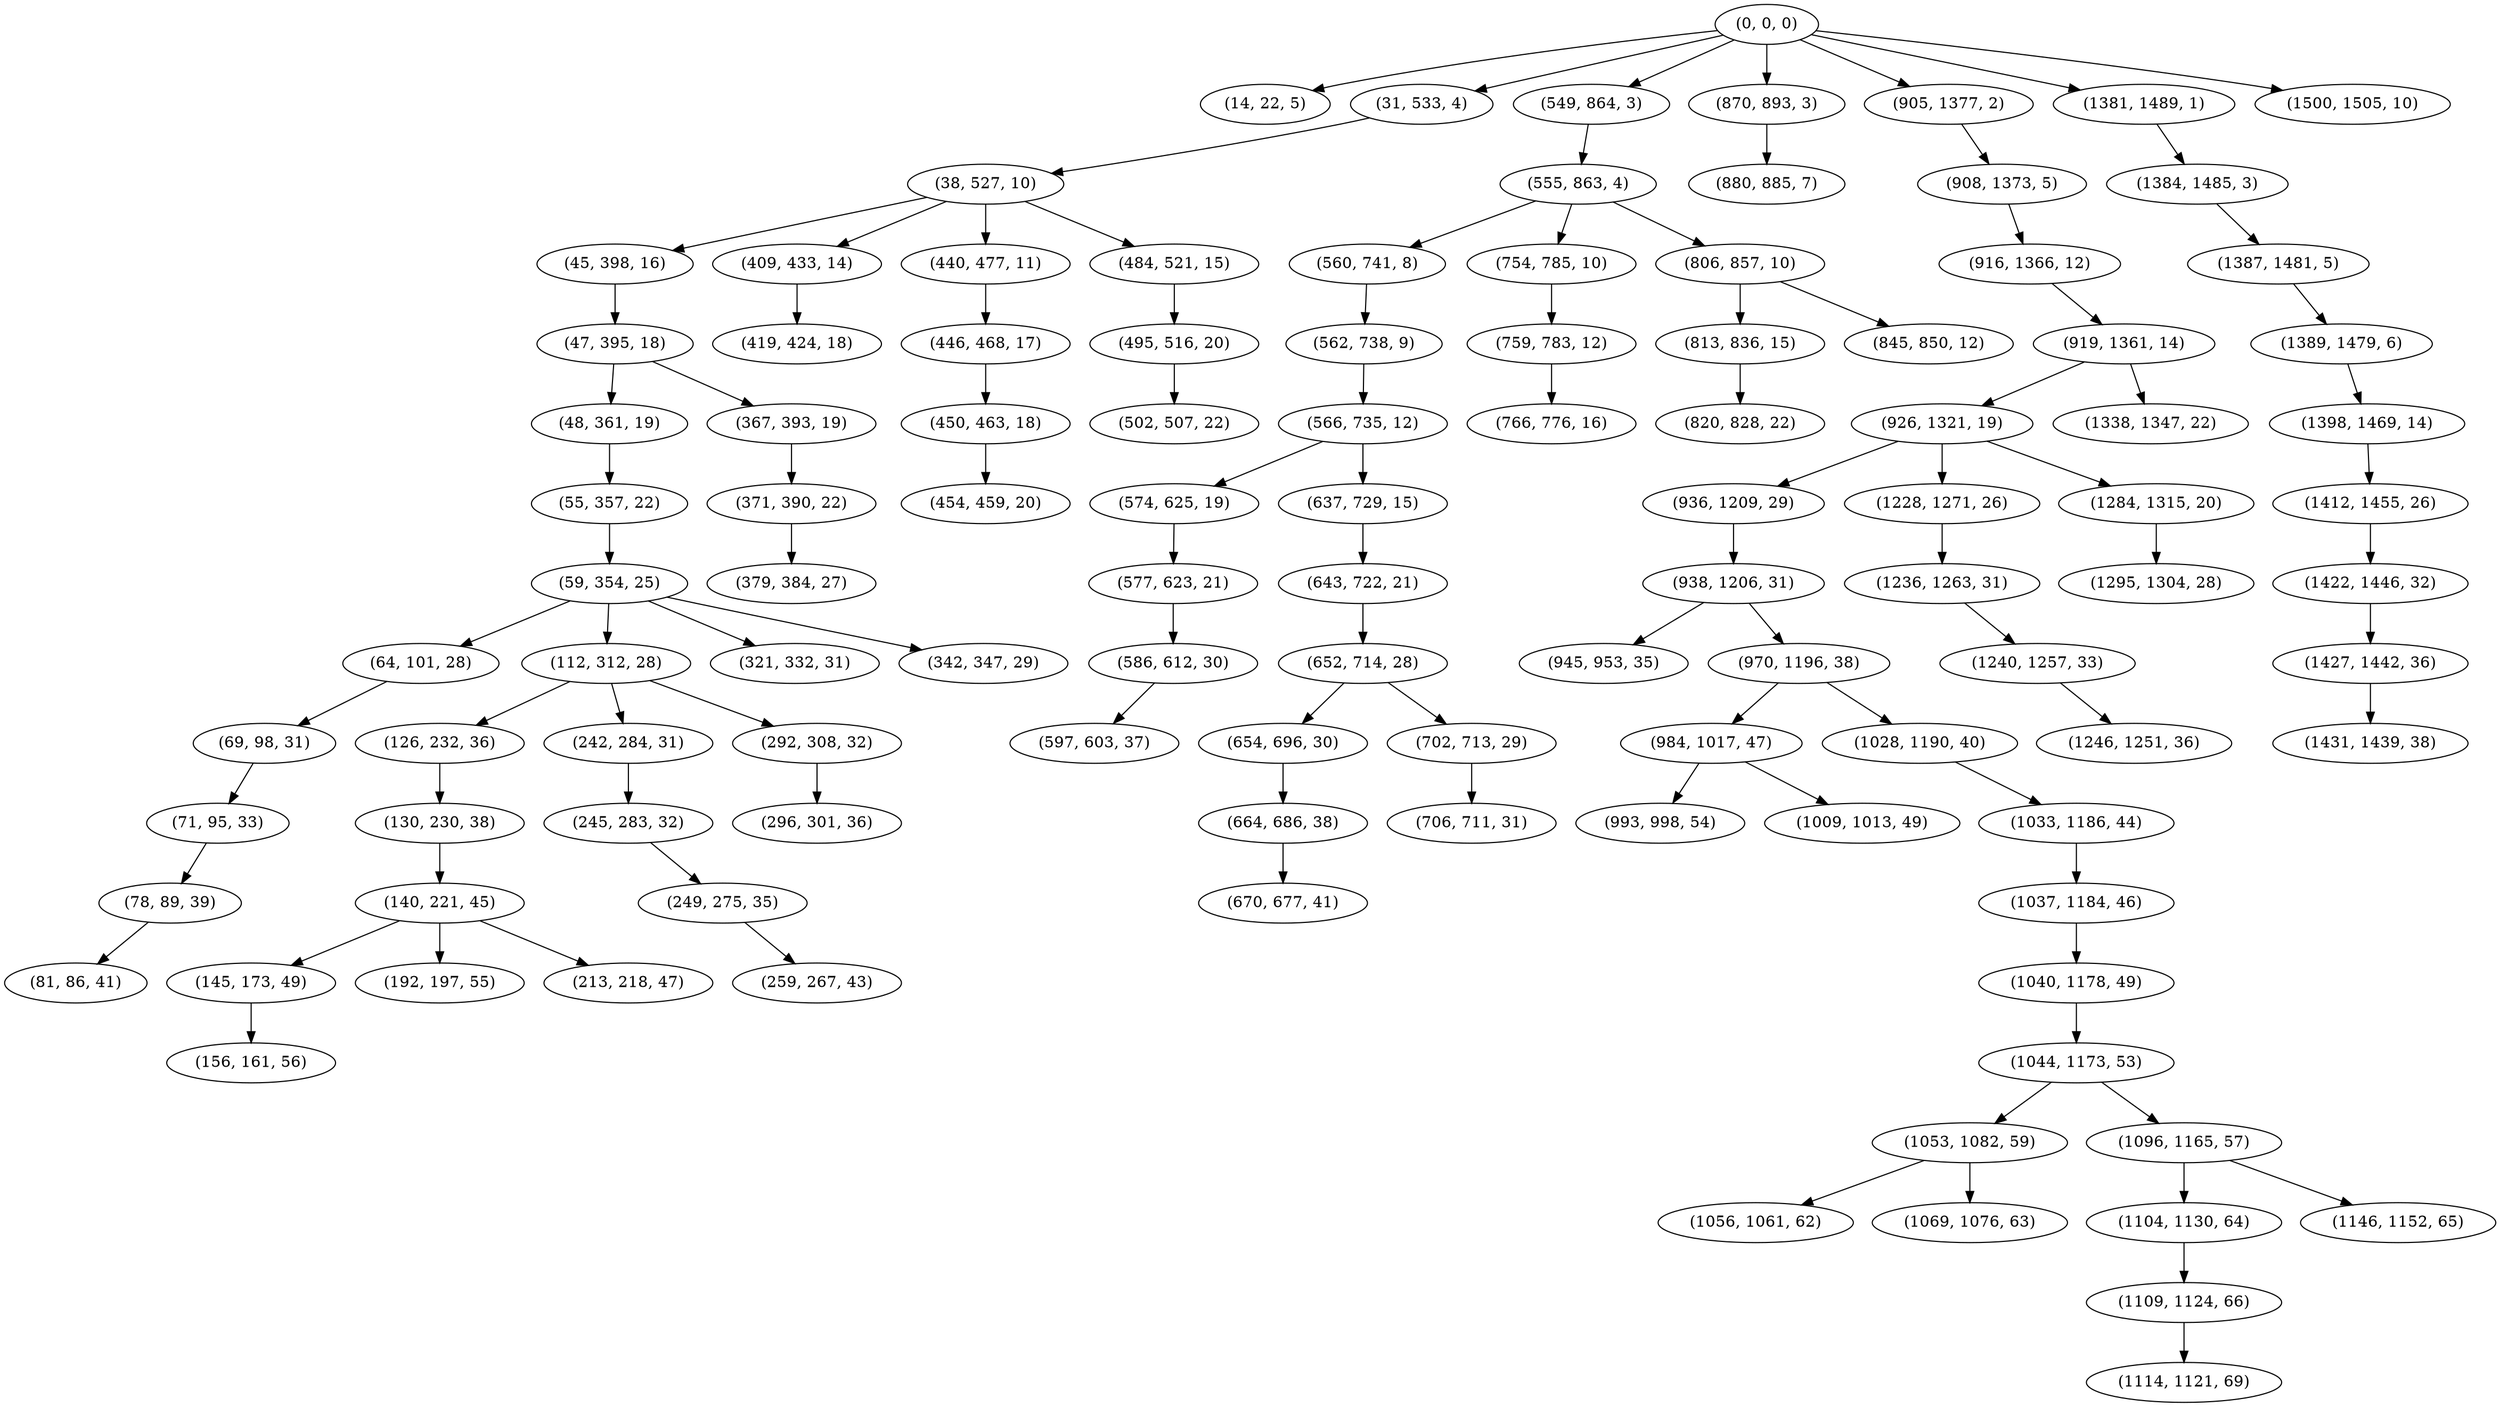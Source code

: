 digraph tree {
    "(0, 0, 0)";
    "(14, 22, 5)";
    "(31, 533, 4)";
    "(38, 527, 10)";
    "(45, 398, 16)";
    "(47, 395, 18)";
    "(48, 361, 19)";
    "(55, 357, 22)";
    "(59, 354, 25)";
    "(64, 101, 28)";
    "(69, 98, 31)";
    "(71, 95, 33)";
    "(78, 89, 39)";
    "(81, 86, 41)";
    "(112, 312, 28)";
    "(126, 232, 36)";
    "(130, 230, 38)";
    "(140, 221, 45)";
    "(145, 173, 49)";
    "(156, 161, 56)";
    "(192, 197, 55)";
    "(213, 218, 47)";
    "(242, 284, 31)";
    "(245, 283, 32)";
    "(249, 275, 35)";
    "(259, 267, 43)";
    "(292, 308, 32)";
    "(296, 301, 36)";
    "(321, 332, 31)";
    "(342, 347, 29)";
    "(367, 393, 19)";
    "(371, 390, 22)";
    "(379, 384, 27)";
    "(409, 433, 14)";
    "(419, 424, 18)";
    "(440, 477, 11)";
    "(446, 468, 17)";
    "(450, 463, 18)";
    "(454, 459, 20)";
    "(484, 521, 15)";
    "(495, 516, 20)";
    "(502, 507, 22)";
    "(549, 864, 3)";
    "(555, 863, 4)";
    "(560, 741, 8)";
    "(562, 738, 9)";
    "(566, 735, 12)";
    "(574, 625, 19)";
    "(577, 623, 21)";
    "(586, 612, 30)";
    "(597, 603, 37)";
    "(637, 729, 15)";
    "(643, 722, 21)";
    "(652, 714, 28)";
    "(654, 696, 30)";
    "(664, 686, 38)";
    "(670, 677, 41)";
    "(702, 713, 29)";
    "(706, 711, 31)";
    "(754, 785, 10)";
    "(759, 783, 12)";
    "(766, 776, 16)";
    "(806, 857, 10)";
    "(813, 836, 15)";
    "(820, 828, 22)";
    "(845, 850, 12)";
    "(870, 893, 3)";
    "(880, 885, 7)";
    "(905, 1377, 2)";
    "(908, 1373, 5)";
    "(916, 1366, 12)";
    "(919, 1361, 14)";
    "(926, 1321, 19)";
    "(936, 1209, 29)";
    "(938, 1206, 31)";
    "(945, 953, 35)";
    "(970, 1196, 38)";
    "(984, 1017, 47)";
    "(993, 998, 54)";
    "(1009, 1013, 49)";
    "(1028, 1190, 40)";
    "(1033, 1186, 44)";
    "(1037, 1184, 46)";
    "(1040, 1178, 49)";
    "(1044, 1173, 53)";
    "(1053, 1082, 59)";
    "(1056, 1061, 62)";
    "(1069, 1076, 63)";
    "(1096, 1165, 57)";
    "(1104, 1130, 64)";
    "(1109, 1124, 66)";
    "(1114, 1121, 69)";
    "(1146, 1152, 65)";
    "(1228, 1271, 26)";
    "(1236, 1263, 31)";
    "(1240, 1257, 33)";
    "(1246, 1251, 36)";
    "(1284, 1315, 20)";
    "(1295, 1304, 28)";
    "(1338, 1347, 22)";
    "(1381, 1489, 1)";
    "(1384, 1485, 3)";
    "(1387, 1481, 5)";
    "(1389, 1479, 6)";
    "(1398, 1469, 14)";
    "(1412, 1455, 26)";
    "(1422, 1446, 32)";
    "(1427, 1442, 36)";
    "(1431, 1439, 38)";
    "(1500, 1505, 10)";
    "(0, 0, 0)" -> "(14, 22, 5)";
    "(0, 0, 0)" -> "(31, 533, 4)";
    "(0, 0, 0)" -> "(549, 864, 3)";
    "(0, 0, 0)" -> "(870, 893, 3)";
    "(0, 0, 0)" -> "(905, 1377, 2)";
    "(0, 0, 0)" -> "(1381, 1489, 1)";
    "(0, 0, 0)" -> "(1500, 1505, 10)";
    "(31, 533, 4)" -> "(38, 527, 10)";
    "(38, 527, 10)" -> "(45, 398, 16)";
    "(38, 527, 10)" -> "(409, 433, 14)";
    "(38, 527, 10)" -> "(440, 477, 11)";
    "(38, 527, 10)" -> "(484, 521, 15)";
    "(45, 398, 16)" -> "(47, 395, 18)";
    "(47, 395, 18)" -> "(48, 361, 19)";
    "(47, 395, 18)" -> "(367, 393, 19)";
    "(48, 361, 19)" -> "(55, 357, 22)";
    "(55, 357, 22)" -> "(59, 354, 25)";
    "(59, 354, 25)" -> "(64, 101, 28)";
    "(59, 354, 25)" -> "(112, 312, 28)";
    "(59, 354, 25)" -> "(321, 332, 31)";
    "(59, 354, 25)" -> "(342, 347, 29)";
    "(64, 101, 28)" -> "(69, 98, 31)";
    "(69, 98, 31)" -> "(71, 95, 33)";
    "(71, 95, 33)" -> "(78, 89, 39)";
    "(78, 89, 39)" -> "(81, 86, 41)";
    "(112, 312, 28)" -> "(126, 232, 36)";
    "(112, 312, 28)" -> "(242, 284, 31)";
    "(112, 312, 28)" -> "(292, 308, 32)";
    "(126, 232, 36)" -> "(130, 230, 38)";
    "(130, 230, 38)" -> "(140, 221, 45)";
    "(140, 221, 45)" -> "(145, 173, 49)";
    "(140, 221, 45)" -> "(192, 197, 55)";
    "(140, 221, 45)" -> "(213, 218, 47)";
    "(145, 173, 49)" -> "(156, 161, 56)";
    "(242, 284, 31)" -> "(245, 283, 32)";
    "(245, 283, 32)" -> "(249, 275, 35)";
    "(249, 275, 35)" -> "(259, 267, 43)";
    "(292, 308, 32)" -> "(296, 301, 36)";
    "(367, 393, 19)" -> "(371, 390, 22)";
    "(371, 390, 22)" -> "(379, 384, 27)";
    "(409, 433, 14)" -> "(419, 424, 18)";
    "(440, 477, 11)" -> "(446, 468, 17)";
    "(446, 468, 17)" -> "(450, 463, 18)";
    "(450, 463, 18)" -> "(454, 459, 20)";
    "(484, 521, 15)" -> "(495, 516, 20)";
    "(495, 516, 20)" -> "(502, 507, 22)";
    "(549, 864, 3)" -> "(555, 863, 4)";
    "(555, 863, 4)" -> "(560, 741, 8)";
    "(555, 863, 4)" -> "(754, 785, 10)";
    "(555, 863, 4)" -> "(806, 857, 10)";
    "(560, 741, 8)" -> "(562, 738, 9)";
    "(562, 738, 9)" -> "(566, 735, 12)";
    "(566, 735, 12)" -> "(574, 625, 19)";
    "(566, 735, 12)" -> "(637, 729, 15)";
    "(574, 625, 19)" -> "(577, 623, 21)";
    "(577, 623, 21)" -> "(586, 612, 30)";
    "(586, 612, 30)" -> "(597, 603, 37)";
    "(637, 729, 15)" -> "(643, 722, 21)";
    "(643, 722, 21)" -> "(652, 714, 28)";
    "(652, 714, 28)" -> "(654, 696, 30)";
    "(652, 714, 28)" -> "(702, 713, 29)";
    "(654, 696, 30)" -> "(664, 686, 38)";
    "(664, 686, 38)" -> "(670, 677, 41)";
    "(702, 713, 29)" -> "(706, 711, 31)";
    "(754, 785, 10)" -> "(759, 783, 12)";
    "(759, 783, 12)" -> "(766, 776, 16)";
    "(806, 857, 10)" -> "(813, 836, 15)";
    "(806, 857, 10)" -> "(845, 850, 12)";
    "(813, 836, 15)" -> "(820, 828, 22)";
    "(870, 893, 3)" -> "(880, 885, 7)";
    "(905, 1377, 2)" -> "(908, 1373, 5)";
    "(908, 1373, 5)" -> "(916, 1366, 12)";
    "(916, 1366, 12)" -> "(919, 1361, 14)";
    "(919, 1361, 14)" -> "(926, 1321, 19)";
    "(919, 1361, 14)" -> "(1338, 1347, 22)";
    "(926, 1321, 19)" -> "(936, 1209, 29)";
    "(926, 1321, 19)" -> "(1228, 1271, 26)";
    "(926, 1321, 19)" -> "(1284, 1315, 20)";
    "(936, 1209, 29)" -> "(938, 1206, 31)";
    "(938, 1206, 31)" -> "(945, 953, 35)";
    "(938, 1206, 31)" -> "(970, 1196, 38)";
    "(970, 1196, 38)" -> "(984, 1017, 47)";
    "(970, 1196, 38)" -> "(1028, 1190, 40)";
    "(984, 1017, 47)" -> "(993, 998, 54)";
    "(984, 1017, 47)" -> "(1009, 1013, 49)";
    "(1028, 1190, 40)" -> "(1033, 1186, 44)";
    "(1033, 1186, 44)" -> "(1037, 1184, 46)";
    "(1037, 1184, 46)" -> "(1040, 1178, 49)";
    "(1040, 1178, 49)" -> "(1044, 1173, 53)";
    "(1044, 1173, 53)" -> "(1053, 1082, 59)";
    "(1044, 1173, 53)" -> "(1096, 1165, 57)";
    "(1053, 1082, 59)" -> "(1056, 1061, 62)";
    "(1053, 1082, 59)" -> "(1069, 1076, 63)";
    "(1096, 1165, 57)" -> "(1104, 1130, 64)";
    "(1096, 1165, 57)" -> "(1146, 1152, 65)";
    "(1104, 1130, 64)" -> "(1109, 1124, 66)";
    "(1109, 1124, 66)" -> "(1114, 1121, 69)";
    "(1228, 1271, 26)" -> "(1236, 1263, 31)";
    "(1236, 1263, 31)" -> "(1240, 1257, 33)";
    "(1240, 1257, 33)" -> "(1246, 1251, 36)";
    "(1284, 1315, 20)" -> "(1295, 1304, 28)";
    "(1381, 1489, 1)" -> "(1384, 1485, 3)";
    "(1384, 1485, 3)" -> "(1387, 1481, 5)";
    "(1387, 1481, 5)" -> "(1389, 1479, 6)";
    "(1389, 1479, 6)" -> "(1398, 1469, 14)";
    "(1398, 1469, 14)" -> "(1412, 1455, 26)";
    "(1412, 1455, 26)" -> "(1422, 1446, 32)";
    "(1422, 1446, 32)" -> "(1427, 1442, 36)";
    "(1427, 1442, 36)" -> "(1431, 1439, 38)";
}
